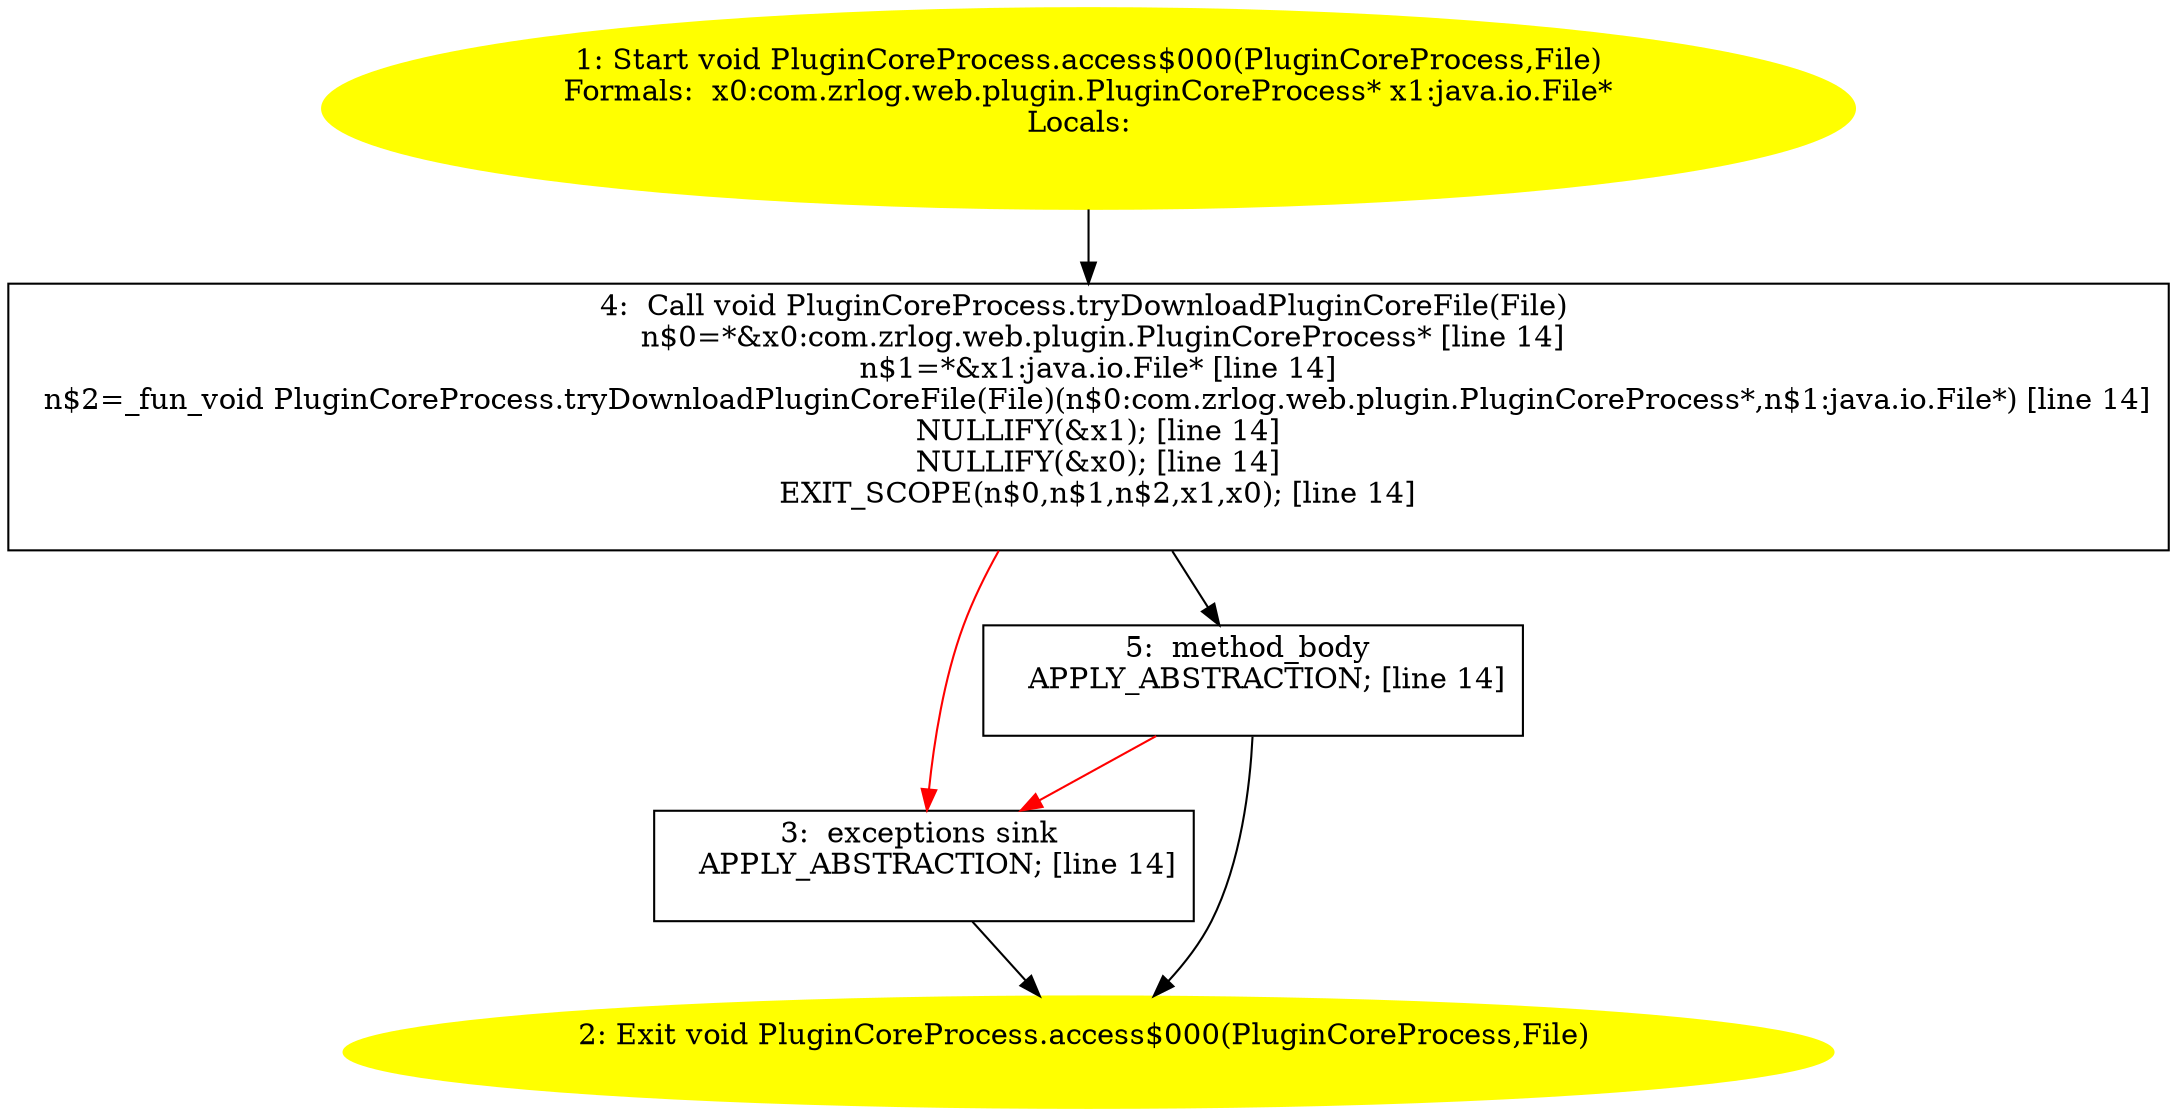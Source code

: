 /* @generated */
digraph cfg {
"com.zrlog.web.plugin.PluginCoreProcess.access$000(com.zrlog.web.plugin.PluginCoreProcess,java.io.Fil.2ea7fb50fab0045c49476ef7c0a30cc3_1" [label="1: Start void PluginCoreProcess.access$000(PluginCoreProcess,File)\nFormals:  x0:com.zrlog.web.plugin.PluginCoreProcess* x1:java.io.File*\nLocals:  \n  " color=yellow style=filled]
	

	 "com.zrlog.web.plugin.PluginCoreProcess.access$000(com.zrlog.web.plugin.PluginCoreProcess,java.io.Fil.2ea7fb50fab0045c49476ef7c0a30cc3_1" -> "com.zrlog.web.plugin.PluginCoreProcess.access$000(com.zrlog.web.plugin.PluginCoreProcess,java.io.Fil.2ea7fb50fab0045c49476ef7c0a30cc3_4" ;
"com.zrlog.web.plugin.PluginCoreProcess.access$000(com.zrlog.web.plugin.PluginCoreProcess,java.io.Fil.2ea7fb50fab0045c49476ef7c0a30cc3_2" [label="2: Exit void PluginCoreProcess.access$000(PluginCoreProcess,File) \n  " color=yellow style=filled]
	

"com.zrlog.web.plugin.PluginCoreProcess.access$000(com.zrlog.web.plugin.PluginCoreProcess,java.io.Fil.2ea7fb50fab0045c49476ef7c0a30cc3_3" [label="3:  exceptions sink \n   APPLY_ABSTRACTION; [line 14]\n " shape="box"]
	

	 "com.zrlog.web.plugin.PluginCoreProcess.access$000(com.zrlog.web.plugin.PluginCoreProcess,java.io.Fil.2ea7fb50fab0045c49476ef7c0a30cc3_3" -> "com.zrlog.web.plugin.PluginCoreProcess.access$000(com.zrlog.web.plugin.PluginCoreProcess,java.io.Fil.2ea7fb50fab0045c49476ef7c0a30cc3_2" ;
"com.zrlog.web.plugin.PluginCoreProcess.access$000(com.zrlog.web.plugin.PluginCoreProcess,java.io.Fil.2ea7fb50fab0045c49476ef7c0a30cc3_4" [label="4:  Call void PluginCoreProcess.tryDownloadPluginCoreFile(File) \n   n$0=*&x0:com.zrlog.web.plugin.PluginCoreProcess* [line 14]\n  n$1=*&x1:java.io.File* [line 14]\n  n$2=_fun_void PluginCoreProcess.tryDownloadPluginCoreFile(File)(n$0:com.zrlog.web.plugin.PluginCoreProcess*,n$1:java.io.File*) [line 14]\n  NULLIFY(&x1); [line 14]\n  NULLIFY(&x0); [line 14]\n  EXIT_SCOPE(n$0,n$1,n$2,x1,x0); [line 14]\n " shape="box"]
	

	 "com.zrlog.web.plugin.PluginCoreProcess.access$000(com.zrlog.web.plugin.PluginCoreProcess,java.io.Fil.2ea7fb50fab0045c49476ef7c0a30cc3_4" -> "com.zrlog.web.plugin.PluginCoreProcess.access$000(com.zrlog.web.plugin.PluginCoreProcess,java.io.Fil.2ea7fb50fab0045c49476ef7c0a30cc3_5" ;
	 "com.zrlog.web.plugin.PluginCoreProcess.access$000(com.zrlog.web.plugin.PluginCoreProcess,java.io.Fil.2ea7fb50fab0045c49476ef7c0a30cc3_4" -> "com.zrlog.web.plugin.PluginCoreProcess.access$000(com.zrlog.web.plugin.PluginCoreProcess,java.io.Fil.2ea7fb50fab0045c49476ef7c0a30cc3_3" [color="red" ];
"com.zrlog.web.plugin.PluginCoreProcess.access$000(com.zrlog.web.plugin.PluginCoreProcess,java.io.Fil.2ea7fb50fab0045c49476ef7c0a30cc3_5" [label="5:  method_body \n   APPLY_ABSTRACTION; [line 14]\n " shape="box"]
	

	 "com.zrlog.web.plugin.PluginCoreProcess.access$000(com.zrlog.web.plugin.PluginCoreProcess,java.io.Fil.2ea7fb50fab0045c49476ef7c0a30cc3_5" -> "com.zrlog.web.plugin.PluginCoreProcess.access$000(com.zrlog.web.plugin.PluginCoreProcess,java.io.Fil.2ea7fb50fab0045c49476ef7c0a30cc3_2" ;
	 "com.zrlog.web.plugin.PluginCoreProcess.access$000(com.zrlog.web.plugin.PluginCoreProcess,java.io.Fil.2ea7fb50fab0045c49476ef7c0a30cc3_5" -> "com.zrlog.web.plugin.PluginCoreProcess.access$000(com.zrlog.web.plugin.PluginCoreProcess,java.io.Fil.2ea7fb50fab0045c49476ef7c0a30cc3_3" [color="red" ];
}
